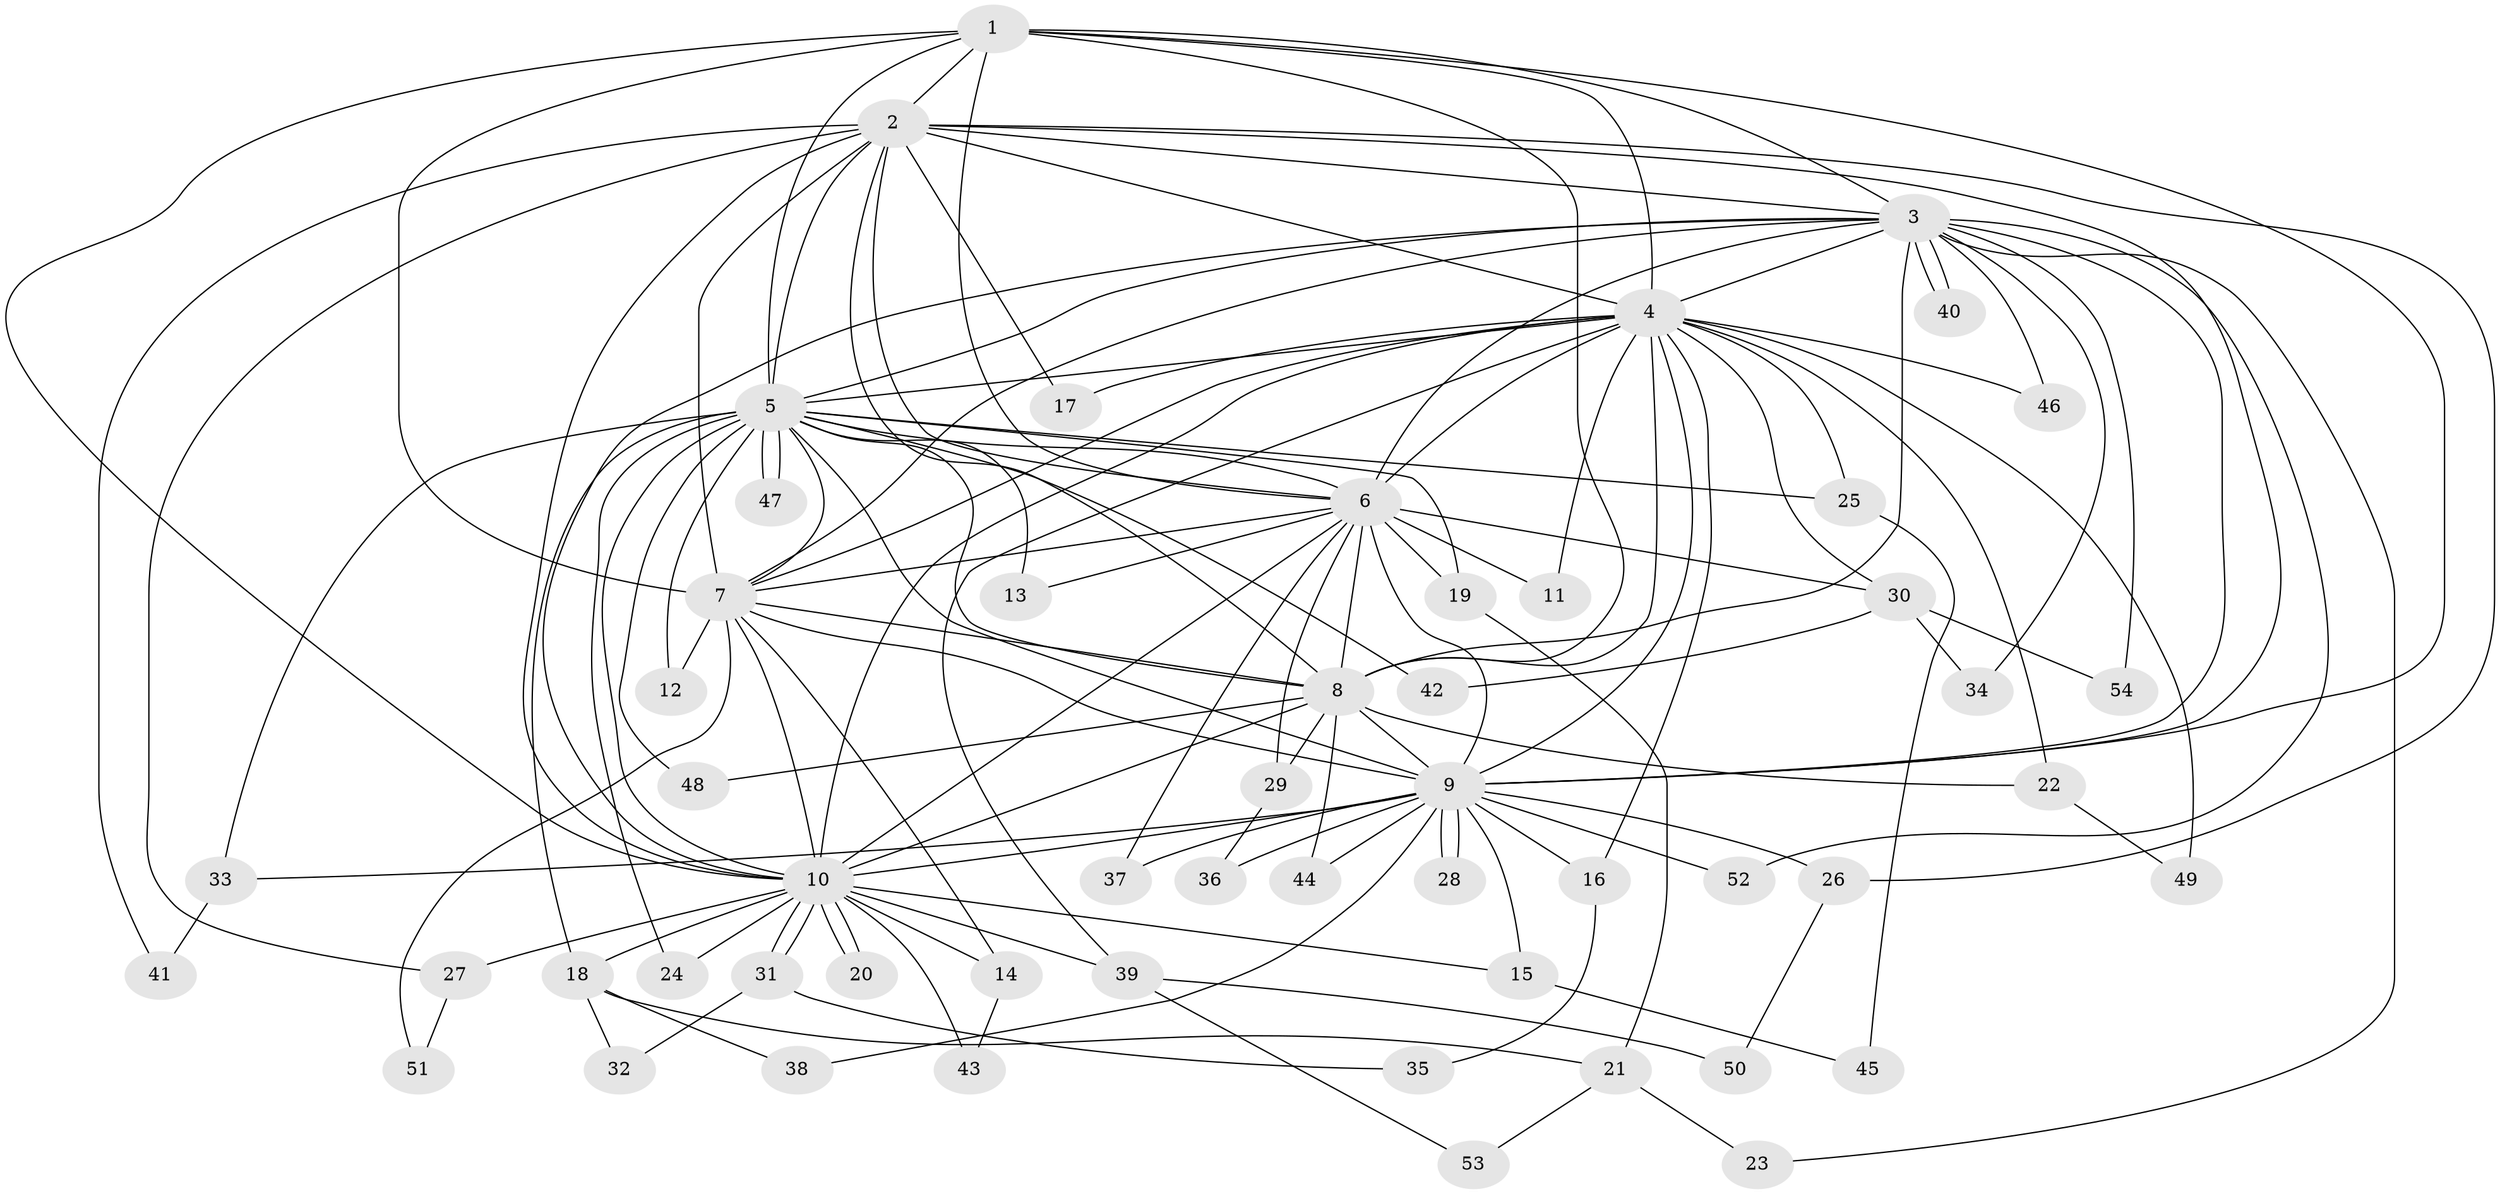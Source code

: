 // Generated by graph-tools (version 1.1) at 2025/13/03/09/25 04:13:51]
// undirected, 54 vertices, 133 edges
graph export_dot {
graph [start="1"]
  node [color=gray90,style=filled];
  1;
  2;
  3;
  4;
  5;
  6;
  7;
  8;
  9;
  10;
  11;
  12;
  13;
  14;
  15;
  16;
  17;
  18;
  19;
  20;
  21;
  22;
  23;
  24;
  25;
  26;
  27;
  28;
  29;
  30;
  31;
  32;
  33;
  34;
  35;
  36;
  37;
  38;
  39;
  40;
  41;
  42;
  43;
  44;
  45;
  46;
  47;
  48;
  49;
  50;
  51;
  52;
  53;
  54;
  1 -- 2;
  1 -- 3;
  1 -- 4;
  1 -- 5;
  1 -- 6;
  1 -- 7;
  1 -- 8;
  1 -- 9;
  1 -- 10;
  2 -- 3;
  2 -- 4;
  2 -- 5;
  2 -- 6;
  2 -- 7;
  2 -- 8;
  2 -- 9;
  2 -- 10;
  2 -- 17;
  2 -- 26;
  2 -- 27;
  2 -- 41;
  3 -- 4;
  3 -- 5;
  3 -- 6;
  3 -- 7;
  3 -- 8;
  3 -- 9;
  3 -- 10;
  3 -- 23;
  3 -- 34;
  3 -- 40;
  3 -- 40;
  3 -- 46;
  3 -- 52;
  3 -- 54;
  4 -- 5;
  4 -- 6;
  4 -- 7;
  4 -- 8;
  4 -- 9;
  4 -- 10;
  4 -- 11;
  4 -- 16;
  4 -- 17;
  4 -- 22;
  4 -- 25;
  4 -- 30;
  4 -- 39;
  4 -- 46;
  4 -- 49;
  5 -- 6;
  5 -- 7;
  5 -- 8;
  5 -- 9;
  5 -- 10;
  5 -- 12;
  5 -- 13;
  5 -- 18;
  5 -- 19;
  5 -- 24;
  5 -- 25;
  5 -- 33;
  5 -- 42;
  5 -- 47;
  5 -- 47;
  5 -- 48;
  6 -- 7;
  6 -- 8;
  6 -- 9;
  6 -- 10;
  6 -- 11;
  6 -- 13;
  6 -- 19;
  6 -- 29;
  6 -- 30;
  6 -- 37;
  7 -- 8;
  7 -- 9;
  7 -- 10;
  7 -- 12;
  7 -- 14;
  7 -- 51;
  8 -- 9;
  8 -- 10;
  8 -- 22;
  8 -- 29;
  8 -- 44;
  8 -- 48;
  9 -- 10;
  9 -- 15;
  9 -- 16;
  9 -- 26;
  9 -- 28;
  9 -- 28;
  9 -- 33;
  9 -- 36;
  9 -- 37;
  9 -- 38;
  9 -- 44;
  9 -- 52;
  10 -- 14;
  10 -- 15;
  10 -- 18;
  10 -- 20;
  10 -- 20;
  10 -- 24;
  10 -- 27;
  10 -- 31;
  10 -- 31;
  10 -- 39;
  10 -- 43;
  14 -- 43;
  15 -- 45;
  16 -- 35;
  18 -- 21;
  18 -- 32;
  18 -- 38;
  19 -- 21;
  21 -- 23;
  21 -- 53;
  22 -- 49;
  25 -- 45;
  26 -- 50;
  27 -- 51;
  29 -- 36;
  30 -- 34;
  30 -- 42;
  30 -- 54;
  31 -- 32;
  31 -- 35;
  33 -- 41;
  39 -- 50;
  39 -- 53;
}
